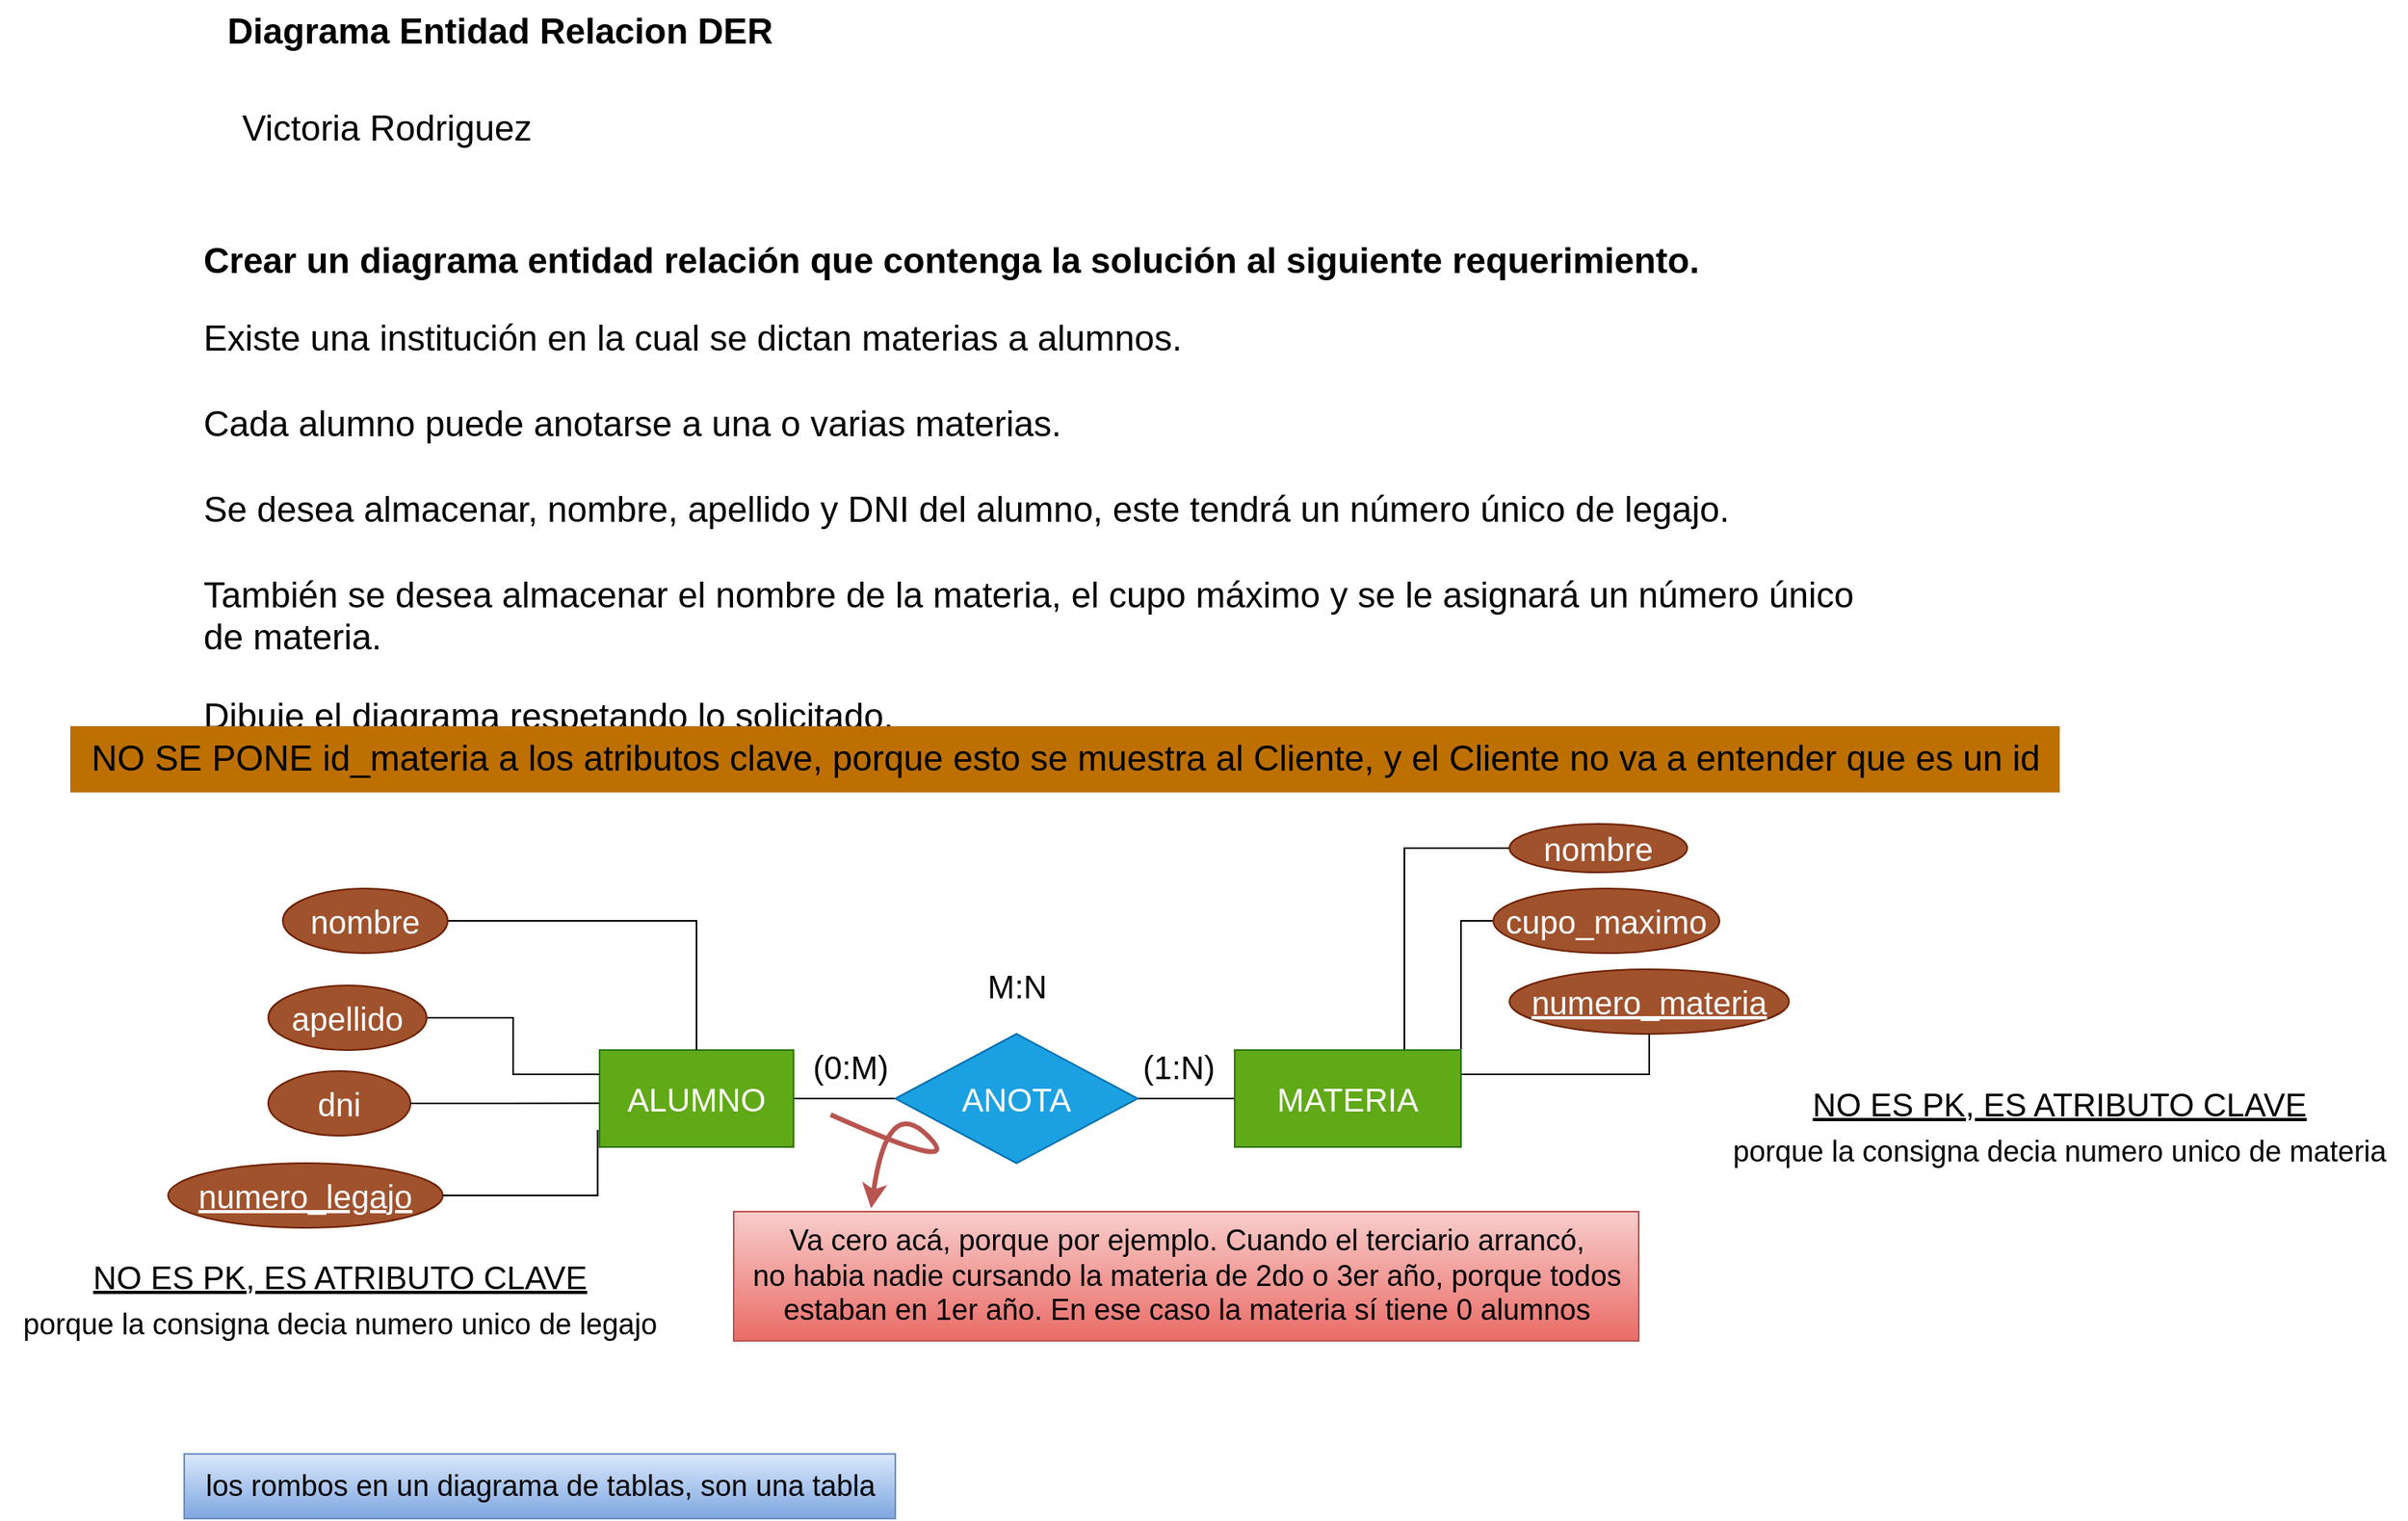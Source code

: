 <mxfile version="27.0.3">
  <diagram id="R2lEEEUBdFMjLlhIrx00" name="Page-1">
    <mxGraphModel dx="2084" dy="1148" grid="1" gridSize="10" guides="1" tooltips="1" connect="1" arrows="1" fold="1" page="1" pageScale="1" pageWidth="850" pageHeight="1100" math="0" shadow="0" extFonts="Permanent Marker^https://fonts.googleapis.com/css?family=Permanent+Marker">
      <root>
        <mxCell id="0" />
        <mxCell id="1" parent="0" />
        <mxCell id="NKIMyI9g-_v9_jarEWKc-25" style="edgeStyle=orthogonalEdgeStyle;rounded=0;orthogonalLoop=1;jettySize=auto;html=1;exitX=1;exitY=0.5;exitDx=0;exitDy=0;entryX=0;entryY=0.5;entryDx=0;entryDy=0;endArrow=none;startFill=0;fontSize=20;" parent="1" source="NKIMyI9g-_v9_jarEWKc-2" target="NKIMyI9g-_v9_jarEWKc-15" edge="1">
          <mxGeometry relative="1" as="geometry" />
        </mxCell>
        <mxCell id="NKIMyI9g-_v9_jarEWKc-2" value="ALUMNO" style="rounded=0;whiteSpace=wrap;html=1;fontSize=20;fillColor=#60a917;fontColor=#ffffff;strokeColor=#2D7600;" parent="1" vertex="1">
          <mxGeometry x="410" y="650" width="120" height="60" as="geometry" />
        </mxCell>
        <mxCell id="NKIMyI9g-_v9_jarEWKc-8" style="edgeStyle=orthogonalEdgeStyle;rounded=0;orthogonalLoop=1;jettySize=auto;html=1;exitX=1;exitY=0.5;exitDx=0;exitDy=0;entryX=0.5;entryY=0;entryDx=0;entryDy=0;endArrow=none;startFill=0;fontSize=20;" parent="1" source="NKIMyI9g-_v9_jarEWKc-3" target="NKIMyI9g-_v9_jarEWKc-2" edge="1">
          <mxGeometry relative="1" as="geometry" />
        </mxCell>
        <mxCell id="NKIMyI9g-_v9_jarEWKc-3" value="nombre" style="ellipse;whiteSpace=wrap;html=1;fontSize=20;fillColor=#a0522d;fontColor=#ffffff;strokeColor=#6D1F00;" parent="1" vertex="1">
          <mxGeometry x="214" y="550" width="102" height="40" as="geometry" />
        </mxCell>
        <mxCell id="NKIMyI9g-_v9_jarEWKc-9" style="edgeStyle=orthogonalEdgeStyle;rounded=0;orthogonalLoop=1;jettySize=auto;html=1;exitX=1;exitY=0.5;exitDx=0;exitDy=0;entryX=0;entryY=0.25;entryDx=0;entryDy=0;endArrow=none;startFill=0;fontSize=20;" parent="1" source="NKIMyI9g-_v9_jarEWKc-4" target="NKIMyI9g-_v9_jarEWKc-2" edge="1">
          <mxGeometry relative="1" as="geometry" />
        </mxCell>
        <mxCell id="NKIMyI9g-_v9_jarEWKc-4" value="apellido" style="ellipse;whiteSpace=wrap;html=1;fontSize=20;fillColor=#a0522d;fontColor=#ffffff;strokeColor=#6D1F00;" parent="1" vertex="1">
          <mxGeometry x="205" y="610" width="98" height="40" as="geometry" />
        </mxCell>
        <mxCell id="NKIMyI9g-_v9_jarEWKc-5" value="dni" style="ellipse;whiteSpace=wrap;html=1;fontSize=20;fillColor=#a0522d;fontColor=#ffffff;strokeColor=#6D1F00;" parent="1" vertex="1">
          <mxGeometry x="205" y="663" width="88" height="40" as="geometry" />
        </mxCell>
        <mxCell id="NKIMyI9g-_v9_jarEWKc-6" value="&lt;u&gt;numero_legajo&lt;/u&gt;" style="ellipse;whiteSpace=wrap;html=1;fontSize=20;fillColor=#a0522d;fontColor=#ffffff;strokeColor=#6D1F00;" parent="1" vertex="1">
          <mxGeometry x="143" y="720" width="170" height="40" as="geometry" />
        </mxCell>
        <mxCell id="NKIMyI9g-_v9_jarEWKc-10" style="edgeStyle=orthogonalEdgeStyle;rounded=0;orthogonalLoop=1;jettySize=auto;html=1;exitX=1;exitY=0.5;exitDx=0;exitDy=0;entryX=-0.003;entryY=0.547;entryDx=0;entryDy=0;entryPerimeter=0;endArrow=none;startFill=0;fontSize=20;" parent="1" source="NKIMyI9g-_v9_jarEWKc-5" target="NKIMyI9g-_v9_jarEWKc-2" edge="1">
          <mxGeometry relative="1" as="geometry" />
        </mxCell>
        <mxCell id="NKIMyI9g-_v9_jarEWKc-11" style="edgeStyle=orthogonalEdgeStyle;rounded=0;orthogonalLoop=1;jettySize=auto;html=1;exitX=1;exitY=0.5;exitDx=0;exitDy=0;entryX=-0.01;entryY=0.822;entryDx=0;entryDy=0;entryPerimeter=0;endArrow=none;startFill=0;fontSize=20;" parent="1" source="NKIMyI9g-_v9_jarEWKc-6" target="NKIMyI9g-_v9_jarEWKc-2" edge="1">
          <mxGeometry relative="1" as="geometry" />
        </mxCell>
        <mxCell id="NKIMyI9g-_v9_jarEWKc-28" style="edgeStyle=orthogonalEdgeStyle;rounded=0;orthogonalLoop=1;jettySize=auto;html=1;exitX=1;exitY=0.5;exitDx=0;exitDy=0;entryX=0;entryY=0.5;entryDx=0;entryDy=0;endArrow=none;startFill=0;fontSize=20;" parent="1" source="NKIMyI9g-_v9_jarEWKc-15" edge="1">
          <mxGeometry relative="1" as="geometry">
            <mxPoint x="803" y="680" as="targetPoint" />
          </mxGeometry>
        </mxCell>
        <mxCell id="NKIMyI9g-_v9_jarEWKc-15" value="ANOTA" style="rhombus;whiteSpace=wrap;html=1;fontSize=20;fillColor=#1ba1e2;fontColor=#ffffff;strokeColor=#006EAF;" parent="1" vertex="1">
          <mxGeometry x="593" y="640" width="150" height="80" as="geometry" />
        </mxCell>
        <mxCell id="NKIMyI9g-_v9_jarEWKc-21" style="edgeStyle=orthogonalEdgeStyle;rounded=0;orthogonalLoop=1;jettySize=auto;html=1;exitX=0;exitY=0.5;exitDx=0;exitDy=0;entryX=0.75;entryY=0;entryDx=0;entryDy=0;endArrow=none;startFill=0;fontSize=20;" parent="1" source="NKIMyI9g-_v9_jarEWKc-16" target="NKIMyI9g-_v9_jarEWKc-32" edge="1">
          <mxGeometry relative="1" as="geometry">
            <mxPoint x="943" y="650" as="targetPoint" />
          </mxGeometry>
        </mxCell>
        <mxCell id="NKIMyI9g-_v9_jarEWKc-16" value="nombre" style="ellipse;whiteSpace=wrap;html=1;fontSize=20;fillColor=#a0522d;fontColor=#ffffff;strokeColor=#6D1F00;" parent="1" vertex="1">
          <mxGeometry x="973" y="510" width="110" height="30" as="geometry" />
        </mxCell>
        <mxCell id="NKIMyI9g-_v9_jarEWKc-22" style="edgeStyle=orthogonalEdgeStyle;rounded=0;orthogonalLoop=1;jettySize=auto;html=1;exitX=0;exitY=0.5;exitDx=0;exitDy=0;entryX=1;entryY=0;entryDx=0;entryDy=0;endArrow=none;startFill=0;fontSize=20;" parent="1" source="NKIMyI9g-_v9_jarEWKc-17" target="NKIMyI9g-_v9_jarEWKc-32" edge="1">
          <mxGeometry relative="1" as="geometry">
            <mxPoint x="943" y="665" as="targetPoint" />
          </mxGeometry>
        </mxCell>
        <mxCell id="NKIMyI9g-_v9_jarEWKc-17" value="cupo_maximo" style="ellipse;whiteSpace=wrap;html=1;fontSize=20;fillColor=#a0522d;fontColor=#ffffff;strokeColor=#6D1F00;" parent="1" vertex="1">
          <mxGeometry x="963" y="550" width="140" height="40" as="geometry" />
        </mxCell>
        <mxCell id="NKIMyI9g-_v9_jarEWKc-18" value="&lt;u&gt;numero_materia&lt;/u&gt;" style="ellipse;whiteSpace=wrap;html=1;fontSize=20;fillColor=#a0522d;fontColor=#ffffff;strokeColor=#6D1F00;" parent="1" vertex="1">
          <mxGeometry x="973" y="600" width="173" height="40" as="geometry" />
        </mxCell>
        <mxCell id="NKIMyI9g-_v9_jarEWKc-26" value="&lt;font&gt;(0:M)&lt;/font&gt;" style="text;html=1;align=center;verticalAlign=middle;resizable=0;points=[];autosize=1;strokeColor=none;fillColor=none;fontSize=20;" parent="1" vertex="1">
          <mxGeometry x="530" y="640" width="70" height="40" as="geometry" />
        </mxCell>
        <mxCell id="NKIMyI9g-_v9_jarEWKc-29" value="&lt;font&gt;(1:N)&lt;/font&gt;" style="text;html=1;align=center;verticalAlign=middle;resizable=0;points=[];autosize=1;strokeColor=none;fillColor=none;fontSize=20;" parent="1" vertex="1">
          <mxGeometry x="733" y="640" width="70" height="40" as="geometry" />
        </mxCell>
        <mxCell id="NKIMyI9g-_v9_jarEWKc-30" value="&lt;div&gt;&lt;span style=&quot;background-color: transparent; color: light-dark(rgb(0, 0, 0), rgb(255, 255, 255));&quot;&gt;M:N&lt;/span&gt;&lt;/div&gt;" style="text;html=1;align=center;verticalAlign=middle;resizable=0;points=[];autosize=1;strokeColor=none;fillColor=none;fontSize=20;" parent="1" vertex="1">
          <mxGeometry x="638" y="590" width="60" height="40" as="geometry" />
        </mxCell>
        <mxCell id="jVmzNfwSdMp4avw0zIDo-4" style="edgeStyle=orthogonalEdgeStyle;rounded=0;orthogonalLoop=1;jettySize=auto;html=1;exitX=1;exitY=0.25;exitDx=0;exitDy=0;entryX=0.5;entryY=1;entryDx=0;entryDy=0;endArrow=none;startFill=0;fontSize=20;" parent="1" source="NKIMyI9g-_v9_jarEWKc-32" target="NKIMyI9g-_v9_jarEWKc-18" edge="1">
          <mxGeometry relative="1" as="geometry" />
        </mxCell>
        <mxCell id="NKIMyI9g-_v9_jarEWKc-32" value="MATERIA" style="rounded=0;whiteSpace=wrap;html=1;fontSize=20;fillColor=#60a917;fontColor=#ffffff;strokeColor=#2D7600;" parent="1" vertex="1">
          <mxGeometry x="803" y="650" width="140" height="60" as="geometry" />
        </mxCell>
        <mxCell id="NKIMyI9g-_v9_jarEWKc-34" value="Diagrama Entidad Relacion DER" style="text;html=1;align=center;verticalAlign=middle;resizable=0;points=[];autosize=1;strokeColor=none;fillColor=none;fontSize=22;fontStyle=1" parent="1" vertex="1">
          <mxGeometry x="178" width="340" height="40" as="geometry" />
        </mxCell>
        <mxCell id="HcggXVtPN_Zj9PrgEhdN-15" value="&lt;font&gt;Victoria Rodriguez&lt;/font&gt;" style="text;html=1;align=center;verticalAlign=middle;resizable=0;points=[];autosize=1;strokeColor=none;fillColor=none;fontSize=22;" parent="1" vertex="1">
          <mxGeometry x="178" y="60" width="200" height="40" as="geometry" />
        </mxCell>
        <mxCell id="jVmzNfwSdMp4avw0zIDo-5" value="&lt;p class=&quot;&quot; data-end=&quot;138&quot; data-start=&quot;44&quot;&gt;&lt;strong data-end=&quot;138&quot; data-start=&quot;47&quot;&gt;&lt;font&gt;Crear un diagrama entidad relación que contenga la solución al siguiente requerimiento.&lt;/font&gt;&lt;/strong&gt;&lt;/p&gt;&lt;p class=&quot;&quot; data-end=&quot;467&quot; data-start=&quot;140&quot;&gt;&lt;font&gt;Existe una institución en la cual se dictan materias a alumnos.&lt;br data-end=&quot;206&quot; data-start=&quot;203&quot;&gt;&lt;br&gt;Cada alumno puede anotarse a una o varias materias.&lt;br data-end=&quot;260&quot; data-start=&quot;257&quot;&gt;&lt;br&gt;Se desea almacenar, nombre, apellido y DNI del alumno, este tendrá un número único de legajo.&lt;br data-end=&quot;356&quot; data-start=&quot;353&quot;&gt;&lt;br&gt;También se desea almacenar el nombre de la materia, el cupo máximo y se le asignará un número único de materia.&lt;/font&gt;&lt;/p&gt;&lt;p class=&quot;&quot; data-end=&quot;513&quot; data-start=&quot;469&quot;&gt;&lt;font&gt;Dibuje el diagrama respetando lo solicitado.&lt;/font&gt;&lt;/p&gt;" style="text;whiteSpace=wrap;html=1;fontSize=22;" parent="1" vertex="1">
          <mxGeometry x="163" y="120" width="1050" height="310" as="geometry" />
        </mxCell>
        <mxCell id="mN_tCqvkbtEjZtmVLZV5-1" value="&lt;u&gt;NO ES PK, ES ATRIBUTO CLAVE&lt;br&gt;&lt;/u&gt;" style="text;html=1;align=center;verticalAlign=middle;resizable=0;points=[];autosize=1;strokeColor=none;fillColor=none;fontSize=20;" parent="1" vertex="1">
          <mxGeometry x="84" y="770" width="330" height="40" as="geometry" />
        </mxCell>
        <mxCell id="mN_tCqvkbtEjZtmVLZV5-2" value="porque la consigna decia numero unico de legajo" style="text;html=1;align=center;verticalAlign=middle;resizable=0;points=[];autosize=1;strokeColor=none;fillColor=none;fontSize=18;" parent="1" vertex="1">
          <mxGeometry x="39" y="800" width="420" height="40" as="geometry" />
        </mxCell>
        <mxCell id="mN_tCqvkbtEjZtmVLZV5-3" value="&lt;u&gt;NO ES PK, ES ATRIBUTO CLAVE&lt;br&gt;&lt;/u&gt;" style="text;html=1;align=center;verticalAlign=middle;resizable=0;points=[];autosize=1;strokeColor=none;fillColor=none;fontSize=20;" parent="1" vertex="1">
          <mxGeometry x="1148" y="663" width="330" height="40" as="geometry" />
        </mxCell>
        <mxCell id="mN_tCqvkbtEjZtmVLZV5-4" value="porque la consigna decia numero unico de materia" style="text;html=1;align=center;verticalAlign=middle;resizable=0;points=[];autosize=1;strokeColor=none;fillColor=none;fontSize=18;" parent="1" vertex="1">
          <mxGeometry x="1098" y="693" width="430" height="40" as="geometry" />
        </mxCell>
        <mxCell id="mN_tCqvkbtEjZtmVLZV5-5" value="&lt;font style=&quot;color: light-dark(rgb(0, 0, 0), rgb(0, 0, 0));&quot;&gt;NO SE PONE id_materia a los atributos clave, porque esto se muestra al Cliente, y el Cliente no va a entender que es un id&lt;/font&gt;" style="text;html=1;align=center;verticalAlign=middle;resizable=0;points=[];autosize=1;strokeColor=light-dark(#BD7000,#BAC139);fillColor=light-dark(#BD7000,#BAC139);fontSize=22;fontColor=#000000;" parent="1" vertex="1">
          <mxGeometry x="83" y="450" width="1230" height="40" as="geometry" />
        </mxCell>
        <mxCell id="mN_tCqvkbtEjZtmVLZV5-6" value="Va cero acá, porque por ejemplo. Cuando el terciario arrancó, &lt;br&gt;no habia nadie cursando la materia de 2do o 3er año, porque todos &lt;br&gt;estaban en 1er año. En ese caso la materia sí tiene 0 alumnos" style="text;html=1;align=center;verticalAlign=middle;resizable=0;points=[];autosize=1;strokeColor=#b85450;fillColor=#f8cecc;fontSize=18;gradientColor=#ea6b66;" parent="1" vertex="1">
          <mxGeometry x="493" y="750" width="560" height="80" as="geometry" />
        </mxCell>
        <mxCell id="mN_tCqvkbtEjZtmVLZV5-9" value="" style="curved=1;endArrow=classic;html=1;rounded=0;fontColor=light-dark(#000000,#CC0000);labelBackgroundColor=light-dark(#FFFFFF,#CC0000);fillColor=#f8cecc;gradientColor=#ea6b66;strokeColor=#b85450;strokeWidth=3;" parent="1" edge="1">
          <mxGeometry width="50" height="50" relative="1" as="geometry">
            <mxPoint x="553" y="690" as="sourcePoint" />
            <mxPoint x="578" y="748" as="targetPoint" />
            <Array as="points">
              <mxPoint x="638" y="728" />
              <mxPoint x="588" y="678" />
            </Array>
          </mxGeometry>
        </mxCell>
        <mxCell id="mN_tCqvkbtEjZtmVLZV5-10" value="los rombos en un diagrama de tablas, son una tabla" style="text;html=1;align=center;verticalAlign=middle;resizable=0;points=[];autosize=1;strokeColor=#6c8ebf;fillColor=#dae8fc;gradientColor=#7ea6e0;fontSize=18;" parent="1" vertex="1">
          <mxGeometry x="153" y="900" width="440" height="40" as="geometry" />
        </mxCell>
      </root>
    </mxGraphModel>
  </diagram>
</mxfile>
